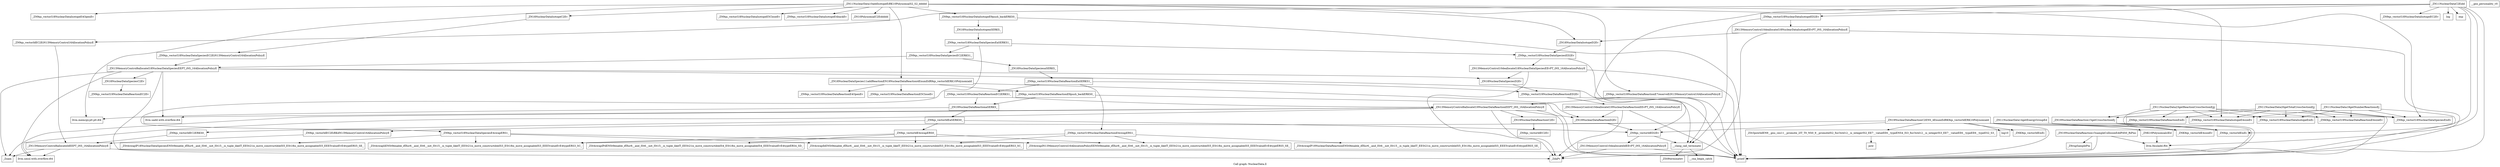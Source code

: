 digraph "Call graph: NuclearData.ll" {
	label="Call graph: NuclearData.ll";

	Node0x55c4302f3900 [shape=record,label="{_ZN19NuclearDataReactionC2ENS_4EnumEdRK9qs_vectorIdERK10Polynomiald}"];
	Node0x55c4302f3900 -> Node0x55c4302750c0;
	Node0x55c4302f3900 -> Node0x55c430274e70;
	Node0x55c4302f3900 -> Node0x55c430283300;
	Node0x55c4302f3900 -> Node0x55c430273c10;
	Node0x55c4302f3900 -> Node0x55c4302be9d0;
	Node0x55c4302f3900 -> Node0x55c4302f40d0;
	Node0x55c4302f3900 -> Node0x55c4302973e0;
	Node0x55c4302f3900 -> Node0x55c430288a70;
	Node0x55c4302f3900 -> Node0x55c4302fb620;
	Node0x55c4302750c0 [shape=record,label="{_ZNK9qs_vectorIdE4sizeEv}"];
	Node0x55c430274e70 [shape=record,label="{_ZN9qs_vectorIdEC2EiRKdN13MemoryControl16AllocationPolicyE}"];
	Node0x55c430274e70 -> Node0x55c430283390;
	Node0x55c4302889f0 [shape=record,label="{__gxx_personality_v0}"];
	Node0x55c430273c10 [shape=record,label="{_ZNK9qs_vectorIdEixEi}"];
	Node0x55c430288a70 [shape=record,label="{_ZSt3powIidEN9__gnu_cxx11__promote_2IT_T0_NS0_9__promoteIS2_Xsr3std12__is_integerIS2_EE7__valueEE6__typeENS4_IS3_Xsr3std12__is_integerIS3_EE7__valueEE6__typeEE6__typeES2_S3_}"];
	Node0x55c430288a70 -> Node0x55c43029fb90;
	Node0x55c4302973e0 [shape=record,label="{_ZNK10PolynomialclEd}"];
	Node0x55c4302973e0 -> Node0x55c4302dec70;
	Node0x55c4302f40d0 [shape=record,label="{log10}"];
	Node0x55c430283300 [shape=record,label="{_ZN9qs_vectorIdEixEi}"];
	Node0x55c4302be9d0 [shape=record,label="{printf}"];
	Node0x55c4302fb620 [shape=record,label="{_ZN9qs_vectorIdED2Ev}"];
	Node0x55c4302fb620 -> Node0x55c4302deb60;
	Node0x55c4302fb620 -> Node0x55c4302739e0;
	Node0x55c430279400 [shape=record,label="{_ZN19NuclearDataReaction15sampleCollisionEddPdS0_RiPmi}"];
	Node0x55c430279400 -> Node0x55c43027e340;
	Node0x55c430279400 -> Node0x55c4302dec70;
	Node0x55c430279400 -> Node0x55c4302be9d0;
	Node0x55c43028a200 [shape=record,label="{_ZN9qs_vectorI18NuclearDataIsotopeEC2Ev}"];
	Node0x55c43028c790 [shape=record,label="{_ZN9qs_vectorIdEC2EiN13MemoryControl16AllocationPolicyE}"];
	Node0x55c43028c790 -> Node0x55c430283390;
	Node0x55c43027e340 [shape=record,label="{_Z9rngSamplePm}"];
	Node0x55c4302dec70 [shape=record,label="{llvm.fmuladd.f64}"];
	Node0x55c43027f510 [shape=record,label="{_ZN18NuclearDataSpecies11addReactionEN19NuclearDataReaction4EnumEdR9qs_vectorIdERK10Polynomiald}"];
	Node0x55c43027f510 -> Node0x55c43027fca0;
	Node0x55c43027f510 -> Node0x55c430282700;
	Node0x55c43027f510 -> Node0x55c4302839b0;
	Node0x55c43027f510 -> Node0x55c43027cc40;
	Node0x55c43027fca0 [shape=record,label="{_ZN9qs_vectorI19NuclearDataReactionE4OpenEv}"];
	Node0x55c430282700 [shape=record,label="{_ZN9qs_vectorI19NuclearDataReactionE9push_backERKS0_}"];
	Node0x55c430282700 -> Node0x55c4302be9d0;
	Node0x55c430282700 -> Node0x55c430288cb0;
	Node0x55c4302839b0 [shape=record,label="{_ZN19NuclearDataReactionD2Ev}"];
	Node0x55c4302839b0 -> Node0x55c4302fb620;
	Node0x55c43027cc40 [shape=record,label="{_ZN9qs_vectorI19NuclearDataReactionE5CloseEv}"];
	Node0x55c430289fe0 [shape=record,label="{_ZN11NuclearDataC2Eidd}"];
	Node0x55c430289fe0 -> Node0x55c43028a200;
	Node0x55c430289fe0 -> Node0x55c43028c790;
	Node0x55c430289fe0 -> Node0x55c4302be9d0;
	Node0x55c430289fe0 -> Node0x55c4302fb620;
	Node0x55c430289fe0 -> Node0x55c430283300;
	Node0x55c430289fe0 -> Node0x55c4302b08d0;
	Node0x55c430289fe0 -> Node0x55c43028ffd0;
	Node0x55c430289fe0 -> Node0x55c43028d720;
	Node0x55c430289fe0 -> Node0x55c4302dec70;
	Node0x55c430308440 [shape=record,label="{_ZN9qs_vectorI19NuclearDataReactionEixEi}"];
	Node0x55c4303084c0 [shape=record,label="{_ZN11NuclearData23getReactionCrossSectionEjjj}"];
	Node0x55c4303084c0 -> Node0x55c43029d090;
	Node0x55c4303084c0 -> Node0x55c4302be9d0;
	Node0x55c4303084c0 -> Node0x55c4302a2f90;
	Node0x55c4303084c0 -> Node0x55c4302a2680;
	Node0x55c4303084c0 -> Node0x55c4302a3f80;
	Node0x55c4303084c0 -> Node0x55c4302a2050;
	Node0x55c4303084c0 -> Node0x55c430308440;
	Node0x55c43028ffd0 [shape=record,label="{log}"];
	Node0x55c43028d720 [shape=record,label="{exp}"];
	Node0x55c4302b08d0 [shape=record,label="{_ZN9qs_vectorI18NuclearDataIsotopeED2Ev}"];
	Node0x55c4302b08d0 -> Node0x55c430291290;
	Node0x55c4302b08d0 -> Node0x55c4302739e0;
	Node0x55c430292d40 [shape=record,label="{_ZN11NuclearData10addIsotopeEiRK10PolynomialS2_S2_ddddd}"];
	Node0x55c430292d40 -> Node0x55c430293910;
	Node0x55c430292d40 -> Node0x55c430294ae0;
	Node0x55c430292d40 -> Node0x55c430295ca0;
	Node0x55c430292d40 -> Node0x55c4302964c0;
	Node0x55c430292d40 -> Node0x55c4302968a0;
	Node0x55c430292d40 -> Node0x55c43029d090;
	Node0x55c430292d40 -> Node0x55c430297c00;
	Node0x55c430292d40 -> Node0x55c4302a2680;
	Node0x55c430292d40 -> Node0x55c43029a240;
	Node0x55c430292d40 -> Node0x55c43029b2b0;
	Node0x55c430292d40 -> Node0x55c43029c0b0;
	Node0x55c430292d40 -> Node0x55c43027f510;
	Node0x55c430293910 [shape=record,label="{_ZN9qs_vectorI18NuclearDataIsotopeE4OpenEv}"];
	Node0x55c430295ca0 [shape=record,label="{_ZN9qs_vectorI18NuclearDataIsotopeE9push_backERKS0_}"];
	Node0x55c430295ca0 -> Node0x55c4302be9d0;
	Node0x55c430295ca0 -> Node0x55c43029d790;
	Node0x55c430294ae0 [shape=record,label="{_ZN18NuclearDataIsotopeC2Ev}"];
	Node0x55c430294ae0 -> Node0x55c43029f030;
	Node0x55c4302964c0 [shape=record,label="{_ZN18NuclearDataIsotopeD2Ev}"];
	Node0x55c4302964c0 -> Node0x55c43029f610;
	Node0x55c4302968a0 [shape=record,label="{_ZN9qs_vectorI18NuclearDataIsotopeE5CloseEv}"];
	Node0x55c430297c00 [shape=record,label="{_ZN9qs_vectorI18NuclearDataIsotopeE4backEv}"];
	Node0x55c4302a2680 [shape=record,label="{_ZN9qs_vectorI18NuclearDataSpeciesEixEi}"];
	Node0x55c43029a240 [shape=record,label="{_ZN9qs_vectorI19NuclearDataReactionE7reserveEiN13MemoryControl16AllocationPolicyE}"];
	Node0x55c43029a240 -> Node0x55c4302be9d0;
	Node0x55c43029a240 -> Node0x55c4302a1460;
	Node0x55c43029b2b0 [shape=record,label="{_ZN10PolynomialC2Eddddd}"];
	Node0x55c43029c0b0 [shape=record,label="{llvm.memcpy.p0.p0.i64}"];
	Node0x55c43029d090 [shape=record,label="{_ZNK9qs_vectorI18NuclearDataIsotopeE4sizeEv}"];
	Node0x55c4302a2050 [shape=record,label="{_ZN19NuclearDataReaction15getCrossSectionEj}"];
	Node0x55c4302a2050 -> Node0x55c4302750c0;
	Node0x55c4302a2050 -> Node0x55c4302be9d0;
	Node0x55c4302a2050 -> Node0x55c430283300;
	Node0x55c4302a2b00 [shape=record,label="{_ZN11NuclearData18getNumberReactionsEj}"];
	Node0x55c4302a2b00 -> Node0x55c43029d090;
	Node0x55c4302a2b00 -> Node0x55c4302be9d0;
	Node0x55c4302a2b00 -> Node0x55c4302a2f90;
	Node0x55c4302a2b00 -> Node0x55c4302a2680;
	Node0x55c4302a2b00 -> Node0x55c4302a3f80;
	Node0x55c4302a2f90 [shape=record,label="{_ZN9qs_vectorI18NuclearDataIsotopeEixEi}"];
	Node0x55c4302a3f80 [shape=record,label="{_ZNK9qs_vectorI19NuclearDataReactionE4sizeEv}"];
	Node0x55c4302a5200 [shape=record,label="{_ZN11NuclearData14getEnergyGroupEd}"];
	Node0x55c4302a5200 -> Node0x55c4302750c0;
	Node0x55c4302a5200 -> Node0x55c430283300;
	Node0x55c4302a76c0 [shape=record,label="{_ZN11NuclearData20getTotalCrossSectionEjj}"];
	Node0x55c4302a76c0 -> Node0x55c43029d090;
	Node0x55c4302a76c0 -> Node0x55c4302be9d0;
	Node0x55c4302a76c0 -> Node0x55c4302a2f90;
	Node0x55c4302a76c0 -> Node0x55c4302a2680;
	Node0x55c4302a76c0 -> Node0x55c4302a3f80;
	Node0x55c4302a76c0 -> Node0x55c4302a2050;
	Node0x55c4302a76c0 -> Node0x55c430308440;
	Node0x55c43029fb90 [shape=record,label="{pow}"];
	Node0x55c43029f030 [shape=record,label="{_ZN9qs_vectorI18NuclearDataSpeciesEC2EiN13MemoryControl16AllocationPolicyE}"];
	Node0x55c43029f030 -> Node0x55c4302a7ca0;
	Node0x55c4302a7ca0 [shape=record,label="{_ZN13MemoryControl8allocateI18NuclearDataSpeciesEEPT_iNS_16AllocationPolicyE}"];
	Node0x55c4302a7ca0 -> Node0x55c4302a8110;
	Node0x55c4302a7ca0 -> Node0x55c4302ac620;
	Node0x55c4302a7ca0 -> Node0x55c4302adab0;
	Node0x55c4302a7ca0 -> Node0x55c4302ae2d0;
	Node0x55c4302a7ca0 -> Node0x55c4302ae870;
	Node0x55c4302a7ca0 -> Node0x55c4302af340;
	Node0x55c4302a7ca0 -> Node0x55c4302be9d0;
	Node0x55c4302a8110 [shape=record,label="{llvm.umul.with.overflow.i64}"];
	Node0x55c4302ac620 [shape=record,label="{llvm.uadd.with.overflow.i64}"];
	Node0x55c4302adab0 [shape=record,label="{_Znam}"];
	Node0x55c4302ae2d0 [shape=record,label="{_ZN18NuclearDataSpeciesC2Ev}"];
	Node0x55c4302ae2d0 -> Node0x55c4302b1ba0;
	Node0x55c4302ae870 [shape=record,label="{_ZN18NuclearDataSpeciesD2Ev}"];
	Node0x55c4302ae870 -> Node0x55c4302b3460;
	Node0x55c4302af340 [shape=record,label="{_ZdaPv}"];
	Node0x55c4302b1ba0 [shape=record,label="{_ZN9qs_vectorI19NuclearDataReactionEC2Ev}"];
	Node0x55c4302b3460 [shape=record,label="{_ZN9qs_vectorI19NuclearDataReactionED2Ev}"];
	Node0x55c4302b3460 -> Node0x55c4302b5690;
	Node0x55c4302b3460 -> Node0x55c4302739e0;
	Node0x55c4302b5690 [shape=record,label="{_ZN13MemoryControl10deallocateI19NuclearDataReactionEEvPT_iNS_16AllocationPolicyE}"];
	Node0x55c4302b5690 -> Node0x55c4302839b0;
	Node0x55c4302b5690 -> Node0x55c4302af340;
	Node0x55c4302b5690 -> Node0x55c4302be9d0;
	Node0x55c4302739e0 [shape=record,label="{__clang_call_terminate}"];
	Node0x55c4302739e0 -> Node0x55c4302b7130;
	Node0x55c4302739e0 -> Node0x55c4302b9460;
	Node0x55c4302b7130 [shape=record,label="{__cxa_begin_catch}"];
	Node0x55c4302b9460 [shape=record,label="{_ZSt9terminatev}"];
	Node0x55c43029f610 [shape=record,label="{_ZN9qs_vectorI18NuclearDataSpeciesED2Ev}"];
	Node0x55c43029f610 -> Node0x55c4302b89a0;
	Node0x55c43029f610 -> Node0x55c4302739e0;
	Node0x55c4302b89a0 [shape=record,label="{_ZN13MemoryControl10deallocateI18NuclearDataSpeciesEEvPT_iNS_16AllocationPolicyE}"];
	Node0x55c4302b89a0 -> Node0x55c4302ae870;
	Node0x55c4302b89a0 -> Node0x55c4302af340;
	Node0x55c4302b89a0 -> Node0x55c4302be9d0;
	Node0x55c4302deb60 [shape=record,label="{_ZN13MemoryControl10deallocateIdEEvPT_iNS_16AllocationPolicyE}"];
	Node0x55c4302deb60 -> Node0x55c4302af340;
	Node0x55c4302deb60 -> Node0x55c4302be9d0;
	Node0x55c430283390 [shape=record,label="{_ZN13MemoryControl8allocateIdEEPT_iNS_16AllocationPolicyE}"];
	Node0x55c430283390 -> Node0x55c4302a8110;
	Node0x55c430283390 -> Node0x55c4302adab0;
	Node0x55c430283390 -> Node0x55c4302be9d0;
	Node0x55c430288cb0 [shape=record,label="{_ZN19NuclearDataReactionaSERKS_}"];
	Node0x55c430288cb0 -> Node0x55c4302b9d00;
	Node0x55c430288cb0 -> Node0x55c43029c0b0;
	Node0x55c4302b9d00 [shape=record,label="{_ZN9qs_vectorIdEaSERKS0_}"];
	Node0x55c4302b9d00 -> Node0x55c4302ba140;
	Node0x55c4302b9d00 -> Node0x55c4302bbdd0;
	Node0x55c4302b9d00 -> Node0x55c4302fb620;
	Node0x55c4302ba140 [shape=record,label="{_ZN9qs_vectorIdEC2ERKS0_}"];
	Node0x55c4302ba140 -> Node0x55c430283390;
	Node0x55c4302bbdd0 [shape=record,label="{_ZN9qs_vectorIdE4swapERS0_}"];
	Node0x55c4302bbdd0 -> Node0x55c430308c20;
	Node0x55c4302bbdd0 -> Node0x55c430308cd0;
	Node0x55c4302bbdd0 -> Node0x55c430308ee0;
	Node0x55c4302bbdd0 -> Node0x55c430308e60;
	Node0x55c430308c20 [shape=record,label="{_ZSt4swapIPdENSt9enable_ifIXsr6__and_ISt6__not_ISt15__is_tuple_likeIT_EESt21is_move_constructibleIS4_ESt18is_move_assignableIS4_EEE5valueEvE4typeERS4_SD_}"];
	Node0x55c430308cd0 [shape=record,label="{_ZSt4swapIiENSt9enable_ifIXsr6__and_ISt6__not_ISt15__is_tuple_likeIT_EESt21is_move_constructibleIS3_ESt18is_move_assignableIS3_EEE5valueEvE4typeERS3_SC_}"];
	Node0x55c430308e60 [shape=record,label="{_ZSt4swapIN13MemoryControl16AllocationPolicyEENSt9enable_ifIXsr6__and_ISt6__not_ISt15__is_tuple_likeIT_EESt21is_move_constructibleIS5_ESt18is_move_assignableIS5_EEE5valueEvE4typeERS5_SE_}"];
	Node0x55c430308ee0 [shape=record,label="{_ZSt4swapIbENSt9enable_ifIXsr6__and_ISt6__not_ISt15__is_tuple_likeIT_EESt21is_move_constructibleIS3_ESt18is_move_assignableIS3_EEE5valueEvE4typeERS3_SC_}"];
	Node0x55c430291290 [shape=record,label="{_ZN13MemoryControl10deallocateI18NuclearDataIsotopeEEvPT_iNS_16AllocationPolicyE}"];
	Node0x55c430291290 -> Node0x55c4302964c0;
	Node0x55c430291290 -> Node0x55c4302af340;
	Node0x55c430291290 -> Node0x55c4302be9d0;
	Node0x55c43029d790 [shape=record,label="{_ZN18NuclearDataIsotopeaSERKS_}"];
	Node0x55c43029d790 -> Node0x55c4303090b0;
	Node0x55c4303090b0 [shape=record,label="{_ZN9qs_vectorI18NuclearDataSpeciesEaSERKS1_}"];
	Node0x55c4303090b0 -> Node0x55c4302bcae0;
	Node0x55c4303090b0 -> Node0x55c4302bebb0;
	Node0x55c4303090b0 -> Node0x55c43029f610;
	Node0x55c4302bcae0 [shape=record,label="{_ZN9qs_vectorI18NuclearDataSpeciesEC2ERKS1_}"];
	Node0x55c4302bcae0 -> Node0x55c4302a7ca0;
	Node0x55c4302bcae0 -> Node0x55c4303099b0;
	Node0x55c4302bebb0 [shape=record,label="{_ZN9qs_vectorI18NuclearDataSpeciesE4swapERS1_}"];
	Node0x55c4302bebb0 -> Node0x55c430309a30;
	Node0x55c4302bebb0 -> Node0x55c430308cd0;
	Node0x55c4302bebb0 -> Node0x55c430308ee0;
	Node0x55c4302bebb0 -> Node0x55c430308e60;
	Node0x55c4303099b0 [shape=record,label="{_ZN18NuclearDataSpeciesaSERKS_}"];
	Node0x55c4303099b0 -> Node0x55c430309d10;
	Node0x55c430309d10 [shape=record,label="{_ZN9qs_vectorI19NuclearDataReactionEaSERKS1_}"];
	Node0x55c430309d10 -> Node0x55c430309d90;
	Node0x55c430309d10 -> Node0x55c430309e40;
	Node0x55c430309d10 -> Node0x55c4302b3460;
	Node0x55c430309d90 [shape=record,label="{_ZN9qs_vectorI19NuclearDataReactionEC2ERKS1_}"];
	Node0x55c430309d90 -> Node0x55c4302a1460;
	Node0x55c430309d90 -> Node0x55c430288cb0;
	Node0x55c430309e40 [shape=record,label="{_ZN9qs_vectorI19NuclearDataReactionE4swapERS1_}"];
	Node0x55c430309e40 -> Node0x55c430309ec0;
	Node0x55c430309e40 -> Node0x55c430308cd0;
	Node0x55c430309e40 -> Node0x55c430308ee0;
	Node0x55c430309e40 -> Node0x55c430308e60;
	Node0x55c4302a1460 [shape=record,label="{_ZN13MemoryControl8allocateI19NuclearDataReactionEEPT_iNS_16AllocationPolicyE}"];
	Node0x55c4302a1460 -> Node0x55c4302a8110;
	Node0x55c4302a1460 -> Node0x55c4302ac620;
	Node0x55c4302a1460 -> Node0x55c4302adab0;
	Node0x55c4302a1460 -> Node0x55c43030a1a0;
	Node0x55c4302a1460 -> Node0x55c4302839b0;
	Node0x55c4302a1460 -> Node0x55c4302af340;
	Node0x55c4302a1460 -> Node0x55c4302be9d0;
	Node0x55c43030a1a0 [shape=record,label="{_ZN19NuclearDataReactionC2Ev}"];
	Node0x55c43030a1a0 -> Node0x55c4302bf9c0;
	Node0x55c4302bf9c0 [shape=record,label="{_ZN9qs_vectorIdEC2Ev}"];
	Node0x55c430309ec0 [shape=record,label="{_ZSt4swapIP19NuclearDataReactionENSt9enable_ifIXsr6__and_ISt6__not_ISt15__is_tuple_likeIT_EESt21is_move_constructibleIS5_ESt18is_move_assignableIS5_EEE5valueEvE4typeERS5_SE_}"];
	Node0x55c430309a30 [shape=record,label="{_ZSt4swapIP18NuclearDataSpeciesENSt9enable_ifIXsr6__and_ISt6__not_ISt15__is_tuple_likeIT_EESt21is_move_constructibleIS5_ESt18is_move_assignableIS5_EEE5valueEvE4typeERS5_SE_}"];
}
